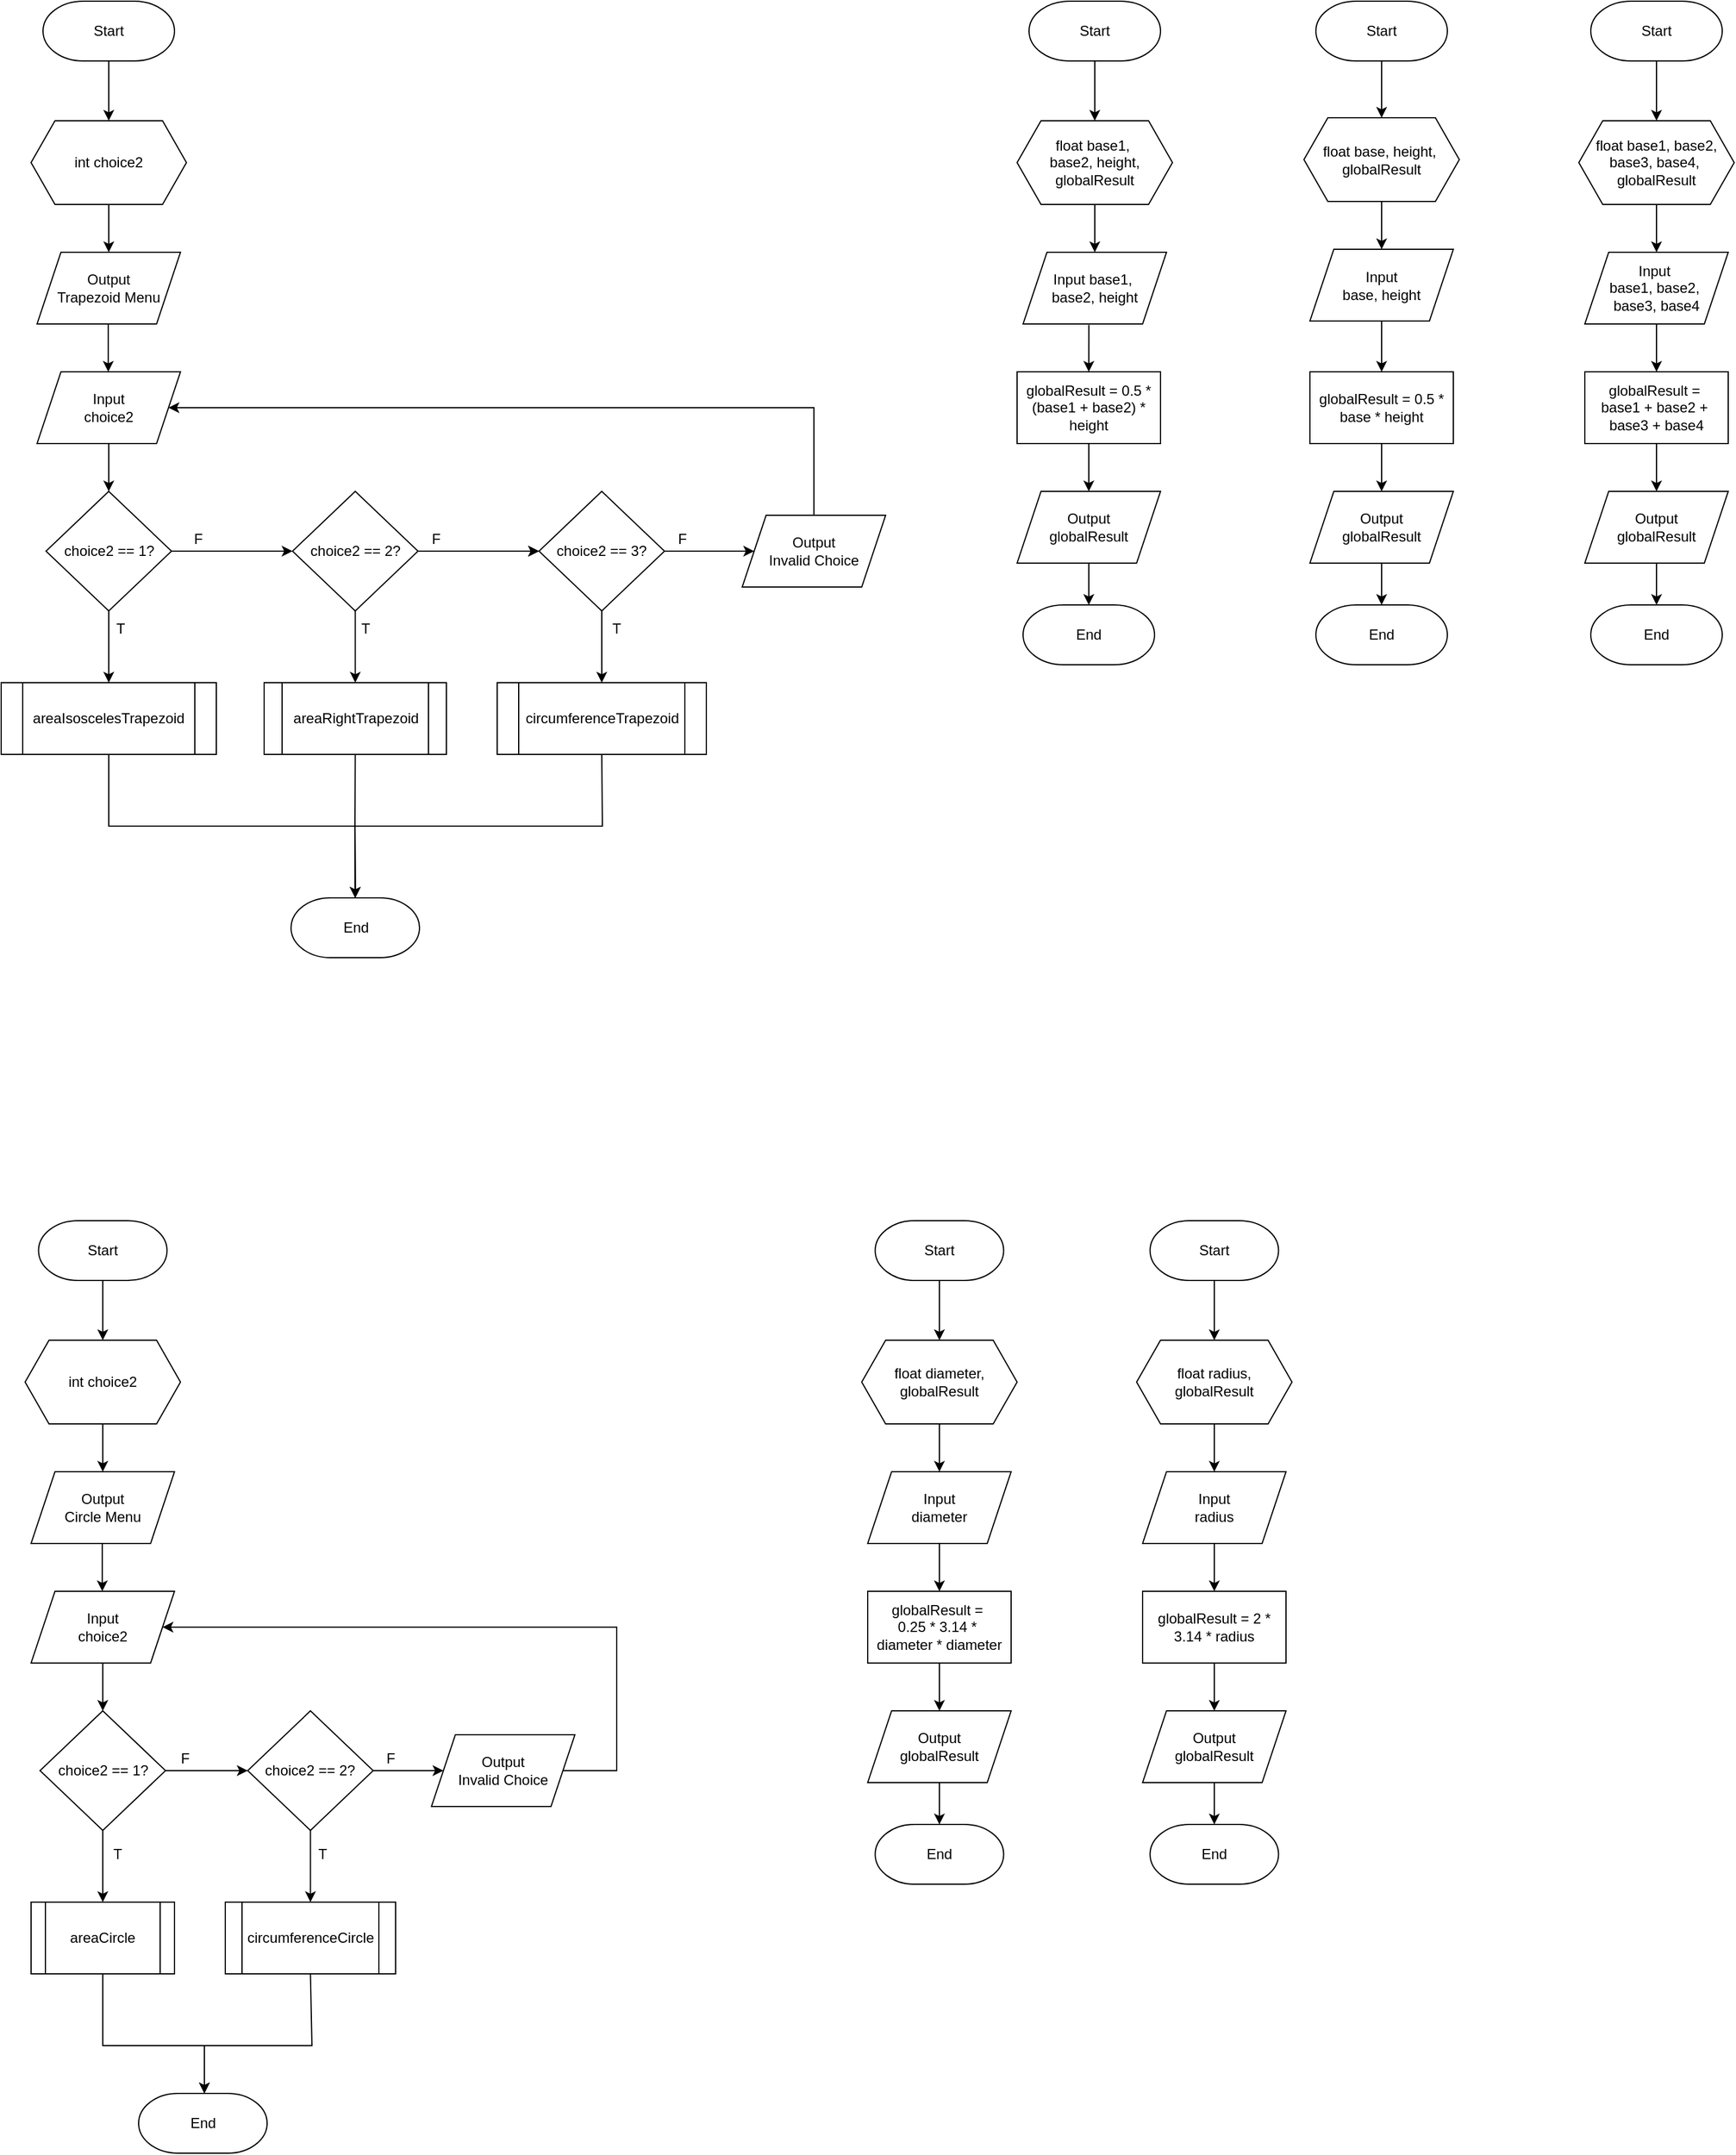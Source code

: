 <mxfile version="24.8.0">
  <diagram id="C5RBs43oDa-KdzZeNtuy" name="Page-1">
    <mxGraphModel dx="1552" dy="842" grid="1" gridSize="10" guides="1" tooltips="1" connect="1" arrows="1" fold="1" page="1" pageScale="1" pageWidth="827" pageHeight="1169" math="0" shadow="0">
      <root>
        <mxCell id="WIyWlLk6GJQsqaUBKTNV-0" />
        <mxCell id="WIyWlLk6GJQsqaUBKTNV-1" parent="WIyWlLk6GJQsqaUBKTNV-0" />
        <mxCell id="R9I_XVuAjR1Jl8FLP7-6-1" value="int choice2" style="shape=hexagon;perimeter=hexagonPerimeter2;whiteSpace=wrap;html=1;fixedSize=1;" parent="WIyWlLk6GJQsqaUBKTNV-1" vertex="1">
          <mxGeometry x="155" y="170" width="130" height="70" as="geometry" />
        </mxCell>
        <mxCell id="R9I_XVuAjR1Jl8FLP7-6-6" value="" style="endArrow=classic;html=1;rounded=0;exitX=0.5;exitY=1;exitDx=0;exitDy=0;entryX=0.5;entryY=0;entryDx=0;entryDy=0;" parent="WIyWlLk6GJQsqaUBKTNV-1" source="R9I_XVuAjR1Jl8FLP7-6-1" edge="1">
          <mxGeometry width="50" height="50" relative="1" as="geometry">
            <mxPoint x="40" y="320" as="sourcePoint" />
            <mxPoint x="220" y="280" as="targetPoint" />
          </mxGeometry>
        </mxCell>
        <mxCell id="R9I_XVuAjR1Jl8FLP7-6-7" value="" style="endArrow=classic;html=1;rounded=0;exitX=0.5;exitY=1;exitDx=0;exitDy=0;entryX=0.5;entryY=0;entryDx=0;entryDy=0;" parent="WIyWlLk6GJQsqaUBKTNV-1" target="R9I_XVuAjR1Jl8FLP7-6-1" edge="1">
          <mxGeometry width="50" height="50" relative="1" as="geometry">
            <mxPoint x="220" y="120" as="sourcePoint" />
            <mxPoint x="210" y="140" as="targetPoint" />
          </mxGeometry>
        </mxCell>
        <mxCell id="R9I_XVuAjR1Jl8FLP7-6-9" value="Output&lt;div&gt;Trapezoid Menu&lt;/div&gt;" style="shape=parallelogram;perimeter=parallelogramPerimeter;whiteSpace=wrap;html=1;fixedSize=1;" parent="WIyWlLk6GJQsqaUBKTNV-1" vertex="1">
          <mxGeometry x="160" y="280" width="120" height="60" as="geometry" />
        </mxCell>
        <mxCell id="R9I_XVuAjR1Jl8FLP7-6-10" value="Input&lt;div&gt;choice2&lt;/div&gt;" style="shape=parallelogram;perimeter=parallelogramPerimeter;whiteSpace=wrap;html=1;fixedSize=1;" parent="WIyWlLk6GJQsqaUBKTNV-1" vertex="1">
          <mxGeometry x="160" y="380" width="120" height="60" as="geometry" />
        </mxCell>
        <mxCell id="R9I_XVuAjR1Jl8FLP7-6-11" value="" style="endArrow=classic;html=1;rounded=0;exitX=0.5;exitY=1;exitDx=0;exitDy=0;entryX=0.5;entryY=0;entryDx=0;entryDy=0;" parent="WIyWlLk6GJQsqaUBKTNV-1" edge="1">
          <mxGeometry width="50" height="50" relative="1" as="geometry">
            <mxPoint x="219.58" y="340" as="sourcePoint" />
            <mxPoint x="219.58" y="380" as="targetPoint" />
          </mxGeometry>
        </mxCell>
        <mxCell id="R9I_XVuAjR1Jl8FLP7-6-12" value="choice2 == 1?" style="rhombus;whiteSpace=wrap;html=1;" parent="WIyWlLk6GJQsqaUBKTNV-1" vertex="1">
          <mxGeometry x="167.5" y="480" width="105" height="100" as="geometry" />
        </mxCell>
        <mxCell id="R9I_XVuAjR1Jl8FLP7-6-13" value="" style="endArrow=classic;html=1;rounded=0;exitX=0.5;exitY=1;exitDx=0;exitDy=0;entryX=0.5;entryY=0;entryDx=0;entryDy=0;" parent="WIyWlLk6GJQsqaUBKTNV-1" source="R9I_XVuAjR1Jl8FLP7-6-10" target="R9I_XVuAjR1Jl8FLP7-6-12" edge="1">
          <mxGeometry width="50" height="50" relative="1" as="geometry">
            <mxPoint x="120" y="540" as="sourcePoint" />
            <mxPoint x="170" y="490" as="targetPoint" />
          </mxGeometry>
        </mxCell>
        <mxCell id="R9I_XVuAjR1Jl8FLP7-6-98" value="" style="edgeStyle=orthogonalEdgeStyle;rounded=0;orthogonalLoop=1;jettySize=auto;html=1;" parent="WIyWlLk6GJQsqaUBKTNV-1" source="R9I_XVuAjR1Jl8FLP7-6-15" target="R9I_XVuAjR1Jl8FLP7-6-96" edge="1">
          <mxGeometry relative="1" as="geometry" />
        </mxCell>
        <mxCell id="R9I_XVuAjR1Jl8FLP7-6-15" value="choice2 == 2?" style="rhombus;whiteSpace=wrap;html=1;" parent="WIyWlLk6GJQsqaUBKTNV-1" vertex="1">
          <mxGeometry x="373.75" y="480" width="105" height="100" as="geometry" />
        </mxCell>
        <mxCell id="R9I_XVuAjR1Jl8FLP7-6-16" value="" style="endArrow=classic;html=1;rounded=0;exitX=0.5;exitY=1;exitDx=0;exitDy=0;" parent="WIyWlLk6GJQsqaUBKTNV-1" source="R9I_XVuAjR1Jl8FLP7-6-12" edge="1">
          <mxGeometry width="50" height="50" relative="1" as="geometry">
            <mxPoint x="150" y="700" as="sourcePoint" />
            <mxPoint x="220" y="640" as="targetPoint" />
          </mxGeometry>
        </mxCell>
        <mxCell id="R9I_XVuAjR1Jl8FLP7-6-17" value="" style="endArrow=classic;html=1;rounded=0;exitX=1;exitY=0.5;exitDx=0;exitDy=0;entryX=0;entryY=0.5;entryDx=0;entryDy=0;" parent="WIyWlLk6GJQsqaUBKTNV-1" source="R9I_XVuAjR1Jl8FLP7-6-12" target="R9I_XVuAjR1Jl8FLP7-6-15" edge="1">
          <mxGeometry width="50" height="50" relative="1" as="geometry">
            <mxPoint x="260" y="650" as="sourcePoint" />
            <mxPoint x="310" y="600" as="targetPoint" />
          </mxGeometry>
        </mxCell>
        <mxCell id="R9I_XVuAjR1Jl8FLP7-6-18" value="F" style="text;html=1;align=center;verticalAlign=middle;whiteSpace=wrap;rounded=0;" parent="WIyWlLk6GJQsqaUBKTNV-1" vertex="1">
          <mxGeometry x="280" y="510" width="30" height="20" as="geometry" />
        </mxCell>
        <mxCell id="R9I_XVuAjR1Jl8FLP7-6-19" value="T" style="text;html=1;align=center;verticalAlign=middle;whiteSpace=wrap;rounded=0;" parent="WIyWlLk6GJQsqaUBKTNV-1" vertex="1">
          <mxGeometry x="215" y="585" width="30" height="20" as="geometry" />
        </mxCell>
        <mxCell id="R9I_XVuAjR1Jl8FLP7-6-24" value="" style="endArrow=classic;html=1;rounded=0;entryX=1;entryY=0.5;entryDx=0;entryDy=0;exitX=0.5;exitY=0;exitDx=0;exitDy=0;" parent="WIyWlLk6GJQsqaUBKTNV-1" source="R9I_XVuAjR1Jl8FLP7-6-31" target="R9I_XVuAjR1Jl8FLP7-6-10" edge="1">
          <mxGeometry width="50" height="50" relative="1" as="geometry">
            <mxPoint x="880" y="490" as="sourcePoint" />
            <mxPoint x="290" y="370" as="targetPoint" />
            <Array as="points">
              <mxPoint x="810" y="410" />
            </Array>
          </mxGeometry>
        </mxCell>
        <mxCell id="R9I_XVuAjR1Jl8FLP7-6-28" value="" style="endArrow=classic;html=1;rounded=0;exitX=0.5;exitY=1;exitDx=0;exitDy=0;entryX=0.5;entryY=0;entryDx=0;entryDy=0;" parent="WIyWlLk6GJQsqaUBKTNV-1" edge="1" target="R9I_XVuAjR1Jl8FLP7-6-35" source="R9I_XVuAjR1Jl8FLP7-6-15">
          <mxGeometry width="50" height="50" relative="1" as="geometry">
            <mxPoint x="382.42" y="580" as="sourcePoint" />
            <mxPoint x="382.42" y="640" as="targetPoint" />
          </mxGeometry>
        </mxCell>
        <mxCell id="R9I_XVuAjR1Jl8FLP7-6-29" value="T" style="text;html=1;align=center;verticalAlign=middle;whiteSpace=wrap;rounded=0;" parent="WIyWlLk6GJQsqaUBKTNV-1" vertex="1">
          <mxGeometry x="420" y="585" width="30" height="20" as="geometry" />
        </mxCell>
        <mxCell id="R9I_XVuAjR1Jl8FLP7-6-30" value="F" style="text;html=1;align=center;verticalAlign=middle;whiteSpace=wrap;rounded=0;" parent="WIyWlLk6GJQsqaUBKTNV-1" vertex="1">
          <mxGeometry x="478.75" y="510" width="30" height="20" as="geometry" />
        </mxCell>
        <mxCell id="R9I_XVuAjR1Jl8FLP7-6-31" value="Output&lt;div&gt;Invalid Choice&lt;/div&gt;" style="shape=parallelogram;perimeter=parallelogramPerimeter;whiteSpace=wrap;html=1;fixedSize=1;" parent="WIyWlLk6GJQsqaUBKTNV-1" vertex="1">
          <mxGeometry x="750" y="500" width="120" height="60" as="geometry" />
        </mxCell>
        <mxCell id="R9I_XVuAjR1Jl8FLP7-6-33" value="" style="endArrow=classic;html=1;rounded=0;exitX=1;exitY=0.5;exitDx=0;exitDy=0;entryX=0;entryY=0.5;entryDx=0;entryDy=0;" parent="WIyWlLk6GJQsqaUBKTNV-1" source="R9I_XVuAjR1Jl8FLP7-6-96" target="R9I_XVuAjR1Jl8FLP7-6-31" edge="1">
          <mxGeometry width="50" height="50" relative="1" as="geometry">
            <mxPoint x="440" y="600" as="sourcePoint" />
            <mxPoint x="490" y="550" as="targetPoint" />
          </mxGeometry>
        </mxCell>
        <mxCell id="R9I_XVuAjR1Jl8FLP7-6-34" value="areaIsoscelesTrapezoid" style="shape=process;whiteSpace=wrap;html=1;backgroundOutline=1;" parent="WIyWlLk6GJQsqaUBKTNV-1" vertex="1">
          <mxGeometry x="130" y="640" width="180" height="60" as="geometry" />
        </mxCell>
        <mxCell id="R9I_XVuAjR1Jl8FLP7-6-35" value="areaRightTrapezoid" style="shape=process;whiteSpace=wrap;html=1;backgroundOutline=1;" parent="WIyWlLk6GJQsqaUBKTNV-1" vertex="1">
          <mxGeometry x="350" y="640" width="152.5" height="60" as="geometry" />
        </mxCell>
        <mxCell id="R9I_XVuAjR1Jl8FLP7-6-38" value="" style="endArrow=classic;html=1;rounded=0;entryX=0.5;entryY=0;entryDx=0;entryDy=0;exitX=0.5;exitY=1;exitDx=0;exitDy=0;entryPerimeter=0;" parent="WIyWlLk6GJQsqaUBKTNV-1" source="R9I_XVuAjR1Jl8FLP7-6-34" target="q10S6m3corIPeP6oUfnh-2" edge="1">
          <mxGeometry width="50" height="50" relative="1" as="geometry">
            <mxPoint x="270" y="800" as="sourcePoint" />
            <mxPoint x="382.505" y="820" as="targetPoint" />
            <Array as="points">
              <mxPoint x="220" y="760" />
              <mxPoint x="426" y="760" />
            </Array>
          </mxGeometry>
        </mxCell>
        <mxCell id="R9I_XVuAjR1Jl8FLP7-6-40" value="" style="endArrow=classic;html=1;rounded=0;exitX=0.5;exitY=1;exitDx=0;exitDy=0;entryX=0.5;entryY=0;entryDx=0;entryDy=0;entryPerimeter=0;" parent="WIyWlLk6GJQsqaUBKTNV-1" source="R9I_XVuAjR1Jl8FLP7-6-35" target="q10S6m3corIPeP6oUfnh-2" edge="1">
          <mxGeometry width="50" height="50" relative="1" as="geometry">
            <mxPoint x="320" y="770" as="sourcePoint" />
            <mxPoint x="382.505" y="820" as="targetPoint" />
            <Array as="points">
              <mxPoint x="426" y="760" />
            </Array>
          </mxGeometry>
        </mxCell>
        <mxCell id="R9I_XVuAjR1Jl8FLP7-6-67" value="int choice2" style="shape=hexagon;perimeter=hexagonPerimeter2;whiteSpace=wrap;html=1;fixedSize=1;" parent="WIyWlLk6GJQsqaUBKTNV-1" vertex="1">
          <mxGeometry x="150" y="1190" width="130" height="70" as="geometry" />
        </mxCell>
        <mxCell id="R9I_XVuAjR1Jl8FLP7-6-68" value="" style="endArrow=classic;html=1;rounded=0;exitX=0.5;exitY=1;exitDx=0;exitDy=0;entryX=0.5;entryY=0;entryDx=0;entryDy=0;" parent="WIyWlLk6GJQsqaUBKTNV-1" source="R9I_XVuAjR1Jl8FLP7-6-67" edge="1">
          <mxGeometry width="50" height="50" relative="1" as="geometry">
            <mxPoint x="35" y="1340" as="sourcePoint" />
            <mxPoint x="215" y="1300" as="targetPoint" />
          </mxGeometry>
        </mxCell>
        <mxCell id="R9I_XVuAjR1Jl8FLP7-6-69" value="" style="endArrow=classic;html=1;rounded=0;exitX=0.5;exitY=1;exitDx=0;exitDy=0;entryX=0.5;entryY=0;entryDx=0;entryDy=0;" parent="WIyWlLk6GJQsqaUBKTNV-1" target="R9I_XVuAjR1Jl8FLP7-6-67" edge="1">
          <mxGeometry width="50" height="50" relative="1" as="geometry">
            <mxPoint x="215" y="1140" as="sourcePoint" />
            <mxPoint x="205" y="1160" as="targetPoint" />
          </mxGeometry>
        </mxCell>
        <mxCell id="R9I_XVuAjR1Jl8FLP7-6-70" value="Output&lt;div&gt;Circle Menu&lt;/div&gt;" style="shape=parallelogram;perimeter=parallelogramPerimeter;whiteSpace=wrap;html=1;fixedSize=1;" parent="WIyWlLk6GJQsqaUBKTNV-1" vertex="1">
          <mxGeometry x="155" y="1300" width="120" height="60" as="geometry" />
        </mxCell>
        <mxCell id="R9I_XVuAjR1Jl8FLP7-6-71" value="Input&lt;div&gt;choice2&lt;br&gt;&lt;/div&gt;" style="shape=parallelogram;perimeter=parallelogramPerimeter;whiteSpace=wrap;html=1;fixedSize=1;" parent="WIyWlLk6GJQsqaUBKTNV-1" vertex="1">
          <mxGeometry x="155" y="1400" width="120" height="60" as="geometry" />
        </mxCell>
        <mxCell id="R9I_XVuAjR1Jl8FLP7-6-72" value="" style="endArrow=classic;html=1;rounded=0;exitX=0.5;exitY=1;exitDx=0;exitDy=0;entryX=0.5;entryY=0;entryDx=0;entryDy=0;" parent="WIyWlLk6GJQsqaUBKTNV-1" edge="1">
          <mxGeometry width="50" height="50" relative="1" as="geometry">
            <mxPoint x="214.58" y="1360" as="sourcePoint" />
            <mxPoint x="214.58" y="1400" as="targetPoint" />
          </mxGeometry>
        </mxCell>
        <mxCell id="R9I_XVuAjR1Jl8FLP7-6-73" value="choice2 == 1?" style="rhombus;whiteSpace=wrap;html=1;" parent="WIyWlLk6GJQsqaUBKTNV-1" vertex="1">
          <mxGeometry x="162.5" y="1500" width="105" height="100" as="geometry" />
        </mxCell>
        <mxCell id="R9I_XVuAjR1Jl8FLP7-6-74" value="" style="endArrow=classic;html=1;rounded=0;exitX=0.5;exitY=1;exitDx=0;exitDy=0;entryX=0.5;entryY=0;entryDx=0;entryDy=0;" parent="WIyWlLk6GJQsqaUBKTNV-1" source="R9I_XVuAjR1Jl8FLP7-6-71" target="R9I_XVuAjR1Jl8FLP7-6-73" edge="1">
          <mxGeometry width="50" height="50" relative="1" as="geometry">
            <mxPoint x="115" y="1560" as="sourcePoint" />
            <mxPoint x="165" y="1510" as="targetPoint" />
          </mxGeometry>
        </mxCell>
        <mxCell id="R9I_XVuAjR1Jl8FLP7-6-75" value="choice2 == 2?" style="rhombus;whiteSpace=wrap;html=1;" parent="WIyWlLk6GJQsqaUBKTNV-1" vertex="1">
          <mxGeometry x="336.25" y="1500" width="105" height="100" as="geometry" />
        </mxCell>
        <mxCell id="R9I_XVuAjR1Jl8FLP7-6-76" value="" style="endArrow=classic;html=1;rounded=0;exitX=0.5;exitY=1;exitDx=0;exitDy=0;" parent="WIyWlLk6GJQsqaUBKTNV-1" source="R9I_XVuAjR1Jl8FLP7-6-73" edge="1">
          <mxGeometry width="50" height="50" relative="1" as="geometry">
            <mxPoint x="145" y="1720" as="sourcePoint" />
            <mxPoint x="215" y="1660" as="targetPoint" />
          </mxGeometry>
        </mxCell>
        <mxCell id="R9I_XVuAjR1Jl8FLP7-6-77" value="" style="endArrow=classic;html=1;rounded=0;exitX=1;exitY=0.5;exitDx=0;exitDy=0;entryX=0;entryY=0.5;entryDx=0;entryDy=0;" parent="WIyWlLk6GJQsqaUBKTNV-1" source="R9I_XVuAjR1Jl8FLP7-6-73" target="R9I_XVuAjR1Jl8FLP7-6-75" edge="1">
          <mxGeometry width="50" height="50" relative="1" as="geometry">
            <mxPoint x="255" y="1670" as="sourcePoint" />
            <mxPoint x="305" y="1620" as="targetPoint" />
          </mxGeometry>
        </mxCell>
        <mxCell id="R9I_XVuAjR1Jl8FLP7-6-78" value="F" style="text;html=1;align=center;verticalAlign=middle;whiteSpace=wrap;rounded=0;" parent="WIyWlLk6GJQsqaUBKTNV-1" vertex="1">
          <mxGeometry x="268.75" y="1530" width="30" height="20" as="geometry" />
        </mxCell>
        <mxCell id="R9I_XVuAjR1Jl8FLP7-6-79" value="T" style="text;html=1;align=center;verticalAlign=middle;whiteSpace=wrap;rounded=0;" parent="WIyWlLk6GJQsqaUBKTNV-1" vertex="1">
          <mxGeometry x="215" y="1610" width="25" height="20" as="geometry" />
        </mxCell>
        <mxCell id="R9I_XVuAjR1Jl8FLP7-6-80" value="" style="endArrow=classic;html=1;rounded=0;entryX=1;entryY=0.5;entryDx=0;entryDy=0;exitX=1;exitY=0.5;exitDx=0;exitDy=0;" parent="WIyWlLk6GJQsqaUBKTNV-1" source="R9I_XVuAjR1Jl8FLP7-6-84" target="R9I_XVuAjR1Jl8FLP7-6-71" edge="1">
          <mxGeometry width="50" height="50" relative="1" as="geometry">
            <mxPoint x="565" y="1550" as="sourcePoint" />
            <mxPoint x="455" y="1430" as="targetPoint" />
            <Array as="points">
              <mxPoint x="645" y="1550" />
              <mxPoint x="645" y="1430" />
            </Array>
          </mxGeometry>
        </mxCell>
        <mxCell id="R9I_XVuAjR1Jl8FLP7-6-81" value="" style="endArrow=classic;html=1;rounded=0;exitX=0.5;exitY=1;exitDx=0;exitDy=0;entryX=0.5;entryY=0;entryDx=0;entryDy=0;" parent="WIyWlLk6GJQsqaUBKTNV-1" edge="1" target="R9I_XVuAjR1Jl8FLP7-6-87" source="R9I_XVuAjR1Jl8FLP7-6-75">
          <mxGeometry width="50" height="50" relative="1" as="geometry">
            <mxPoint x="377.42" y="1600" as="sourcePoint" />
            <mxPoint x="377.42" y="1660" as="targetPoint" />
          </mxGeometry>
        </mxCell>
        <mxCell id="R9I_XVuAjR1Jl8FLP7-6-82" value="T" style="text;html=1;align=center;verticalAlign=middle;whiteSpace=wrap;rounded=0;" parent="WIyWlLk6GJQsqaUBKTNV-1" vertex="1">
          <mxGeometry x="384" y="1610" width="30" height="20" as="geometry" />
        </mxCell>
        <mxCell id="R9I_XVuAjR1Jl8FLP7-6-83" value="F" style="text;html=1;align=center;verticalAlign=middle;whiteSpace=wrap;rounded=0;" parent="WIyWlLk6GJQsqaUBKTNV-1" vertex="1">
          <mxGeometry x="441.25" y="1530" width="30" height="20" as="geometry" />
        </mxCell>
        <mxCell id="R9I_XVuAjR1Jl8FLP7-6-84" value="Output&lt;div&gt;Invalid Choice&lt;/div&gt;" style="shape=parallelogram;perimeter=parallelogramPerimeter;whiteSpace=wrap;html=1;fixedSize=1;" parent="WIyWlLk6GJQsqaUBKTNV-1" vertex="1">
          <mxGeometry x="490" y="1520" width="120" height="60" as="geometry" />
        </mxCell>
        <mxCell id="R9I_XVuAjR1Jl8FLP7-6-85" value="" style="endArrow=classic;html=1;rounded=0;exitX=1;exitY=0.5;exitDx=0;exitDy=0;entryX=0;entryY=0.5;entryDx=0;entryDy=0;" parent="WIyWlLk6GJQsqaUBKTNV-1" source="R9I_XVuAjR1Jl8FLP7-6-75" target="R9I_XVuAjR1Jl8FLP7-6-84" edge="1">
          <mxGeometry width="50" height="50" relative="1" as="geometry">
            <mxPoint x="435" y="1620" as="sourcePoint" />
            <mxPoint x="485" y="1570" as="targetPoint" />
          </mxGeometry>
        </mxCell>
        <mxCell id="R9I_XVuAjR1Jl8FLP7-6-86" value="areaCircle" style="shape=process;whiteSpace=wrap;html=1;backgroundOutline=1;" parent="WIyWlLk6GJQsqaUBKTNV-1" vertex="1">
          <mxGeometry x="155" y="1660" width="120" height="60" as="geometry" />
        </mxCell>
        <mxCell id="R9I_XVuAjR1Jl8FLP7-6-87" value="circumferenceCircle" style="shape=process;whiteSpace=wrap;html=1;backgroundOutline=1;" parent="WIyWlLk6GJQsqaUBKTNV-1" vertex="1">
          <mxGeometry x="317.5" y="1660" width="142.5" height="60" as="geometry" />
        </mxCell>
        <mxCell id="R9I_XVuAjR1Jl8FLP7-6-89" value="" style="endArrow=classic;html=1;rounded=0;entryX=0.5;entryY=0;entryDx=0;entryDy=0;exitX=0.5;exitY=1;exitDx=0;exitDy=0;" parent="WIyWlLk6GJQsqaUBKTNV-1" source="R9I_XVuAjR1Jl8FLP7-6-86" edge="1">
          <mxGeometry width="50" height="50" relative="1" as="geometry">
            <mxPoint x="265" y="1820" as="sourcePoint" />
            <mxPoint x="300" y="1820" as="targetPoint" />
            <Array as="points">
              <mxPoint x="215" y="1780" />
              <mxPoint x="300" y="1780" />
            </Array>
          </mxGeometry>
        </mxCell>
        <mxCell id="R9I_XVuAjR1Jl8FLP7-6-90" value="" style="endArrow=classic;html=1;rounded=0;exitX=0.5;exitY=1;exitDx=0;exitDy=0;entryX=0.5;entryY=0;entryDx=0;entryDy=0;" parent="WIyWlLk6GJQsqaUBKTNV-1" source="R9I_XVuAjR1Jl8FLP7-6-87" edge="1">
          <mxGeometry width="50" height="50" relative="1" as="geometry">
            <mxPoint x="315" y="1790" as="sourcePoint" />
            <mxPoint x="300" y="1820" as="targetPoint" />
            <Array as="points">
              <mxPoint x="390" y="1780" />
              <mxPoint x="300" y="1780" />
            </Array>
          </mxGeometry>
        </mxCell>
        <mxCell id="R9I_XVuAjR1Jl8FLP7-6-92" value="float base1,&amp;nbsp;&lt;div&gt;base2, height, globalResult&lt;/div&gt;" style="shape=hexagon;perimeter=hexagonPerimeter2;whiteSpace=wrap;html=1;fixedSize=1;" parent="WIyWlLk6GJQsqaUBKTNV-1" vertex="1">
          <mxGeometry x="980" y="170" width="130" height="70" as="geometry" />
        </mxCell>
        <mxCell id="R9I_XVuAjR1Jl8FLP7-6-93" value="" style="endArrow=classic;html=1;rounded=0;exitX=0.5;exitY=1;exitDx=0;exitDy=0;entryX=0.5;entryY=0;entryDx=0;entryDy=0;" parent="WIyWlLk6GJQsqaUBKTNV-1" source="R9I_XVuAjR1Jl8FLP7-6-92" edge="1">
          <mxGeometry width="50" height="50" relative="1" as="geometry">
            <mxPoint x="865" y="320" as="sourcePoint" />
            <mxPoint x="1045" y="280" as="targetPoint" />
          </mxGeometry>
        </mxCell>
        <mxCell id="R9I_XVuAjR1Jl8FLP7-6-94" value="" style="endArrow=classic;html=1;rounded=0;exitX=0.5;exitY=1;exitDx=0;exitDy=0;entryX=0.5;entryY=0;entryDx=0;entryDy=0;" parent="WIyWlLk6GJQsqaUBKTNV-1" target="R9I_XVuAjR1Jl8FLP7-6-92" edge="1">
          <mxGeometry width="50" height="50" relative="1" as="geometry">
            <mxPoint x="1045.0" y="120" as="sourcePoint" />
            <mxPoint x="1035" y="140" as="targetPoint" />
          </mxGeometry>
        </mxCell>
        <mxCell id="R9I_XVuAjR1Jl8FLP7-6-96" value="choice2 == 3?" style="rhombus;whiteSpace=wrap;html=1;" parent="WIyWlLk6GJQsqaUBKTNV-1" vertex="1">
          <mxGeometry x="580" y="480" width="105" height="100" as="geometry" />
        </mxCell>
        <mxCell id="R9I_XVuAjR1Jl8FLP7-6-97" value="" style="endArrow=classic;html=1;rounded=0;entryX=0;entryY=0.5;entryDx=0;entryDy=0;" parent="WIyWlLk6GJQsqaUBKTNV-1" target="R9I_XVuAjR1Jl8FLP7-6-96" edge="1">
          <mxGeometry width="50" height="50" relative="1" as="geometry">
            <mxPoint x="480" y="530" as="sourcePoint" />
            <mxPoint x="500" y="590" as="targetPoint" />
          </mxGeometry>
        </mxCell>
        <mxCell id="R9I_XVuAjR1Jl8FLP7-6-99" value="F" style="text;html=1;align=center;verticalAlign=middle;whiteSpace=wrap;rounded=0;" parent="WIyWlLk6GJQsqaUBKTNV-1" vertex="1">
          <mxGeometry x="685" y="510" width="30" height="20" as="geometry" />
        </mxCell>
        <mxCell id="R9I_XVuAjR1Jl8FLP7-6-100" value="" style="endArrow=classic;html=1;rounded=0;exitX=0.5;exitY=1;exitDx=0;exitDy=0;entryX=0.5;entryY=0;entryDx=0;entryDy=0;" parent="WIyWlLk6GJQsqaUBKTNV-1" edge="1" target="R9I_XVuAjR1Jl8FLP7-6-102" source="R9I_XVuAjR1Jl8FLP7-6-96">
          <mxGeometry width="50" height="50" relative="1" as="geometry">
            <mxPoint x="544.92" y="580" as="sourcePoint" />
            <mxPoint x="544.92" y="640" as="targetPoint" />
          </mxGeometry>
        </mxCell>
        <mxCell id="R9I_XVuAjR1Jl8FLP7-6-101" value="T" style="text;html=1;align=center;verticalAlign=middle;whiteSpace=wrap;rounded=0;" parent="WIyWlLk6GJQsqaUBKTNV-1" vertex="1">
          <mxGeometry x="630" y="585" width="30" height="20" as="geometry" />
        </mxCell>
        <mxCell id="R9I_XVuAjR1Jl8FLP7-6-102" value="circumferenceTrapezoid" style="shape=process;whiteSpace=wrap;html=1;backgroundOutline=1;" parent="WIyWlLk6GJQsqaUBKTNV-1" vertex="1">
          <mxGeometry x="545" y="640" width="175" height="60" as="geometry" />
        </mxCell>
        <mxCell id="R9I_XVuAjR1Jl8FLP7-6-103" value="" style="endArrow=classic;html=1;rounded=0;exitX=0.5;exitY=1;exitDx=0;exitDy=0;entryX=0.5;entryY=0;entryDx=0;entryDy=0;entryPerimeter=0;" parent="WIyWlLk6GJQsqaUBKTNV-1" source="R9I_XVuAjR1Jl8FLP7-6-102" target="q10S6m3corIPeP6oUfnh-2" edge="1">
          <mxGeometry width="50" height="50" relative="1" as="geometry">
            <mxPoint x="482.5" y="770" as="sourcePoint" />
            <mxPoint x="382.505" y="820" as="targetPoint" />
            <Array as="points">
              <mxPoint x="633" y="760" />
              <mxPoint x="426" y="760" />
            </Array>
          </mxGeometry>
        </mxCell>
        <mxCell id="R9I_XVuAjR1Jl8FLP7-6-105" value="Input&amp;nbsp;&lt;span data-darkreader-inline-color=&quot;&quot; data-darkreader-inline-bgcolor=&quot;&quot; style=&quot;background-color: initial; color: rgb(0, 0, 0); --darkreader-inline-bgcolor: initial; --darkreader-inline-color: #e8e6e3;&quot;&gt;base1,&amp;nbsp;&lt;/span&gt;&lt;div&gt;&lt;span data-darkreader-inline-color=&quot;&quot; data-darkreader-inline-bgcolor=&quot;&quot; style=&quot;background-color: initial; color: rgb(0, 0, 0); --darkreader-inline-bgcolor: initial; --darkreader-inline-color: #e8e6e3;&quot;&gt;base2, height&lt;/span&gt;&lt;/div&gt;" style="shape=parallelogram;perimeter=parallelogramPerimeter;whiteSpace=wrap;html=1;fixedSize=1;" parent="WIyWlLk6GJQsqaUBKTNV-1" vertex="1">
          <mxGeometry x="985" y="280" width="120" height="60" as="geometry" />
        </mxCell>
        <mxCell id="R9I_XVuAjR1Jl8FLP7-6-108" value="" style="endArrow=classic;html=1;rounded=0;exitX=0.459;exitY=1.013;exitDx=0;exitDy=0;entryX=0.5;entryY=0;entryDx=0;entryDy=0;exitPerimeter=0;" parent="WIyWlLk6GJQsqaUBKTNV-1" source="R9I_XVuAjR1Jl8FLP7-6-105" target="R9I_XVuAjR1Jl8FLP7-6-110" edge="1">
          <mxGeometry width="50" height="50" relative="1" as="geometry">
            <mxPoint x="1010" y="420" as="sourcePoint" />
            <mxPoint x="1150" y="310" as="targetPoint" />
          </mxGeometry>
        </mxCell>
        <mxCell id="R9I_XVuAjR1Jl8FLP7-6-110" value="globalResult =&amp;nbsp;0.5 * (base1 + base2) * height" style="rounded=0;whiteSpace=wrap;html=1;" parent="WIyWlLk6GJQsqaUBKTNV-1" vertex="1">
          <mxGeometry x="980" y="380" width="120" height="60" as="geometry" />
        </mxCell>
        <mxCell id="R9I_XVuAjR1Jl8FLP7-6-113" value="Output&lt;div&gt;globalResult&lt;br&gt;&lt;/div&gt;" style="shape=parallelogram;perimeter=parallelogramPerimeter;whiteSpace=wrap;html=1;fixedSize=1;" parent="WIyWlLk6GJQsqaUBKTNV-1" vertex="1">
          <mxGeometry x="980" y="480" width="120" height="60" as="geometry" />
        </mxCell>
        <mxCell id="R9I_XVuAjR1Jl8FLP7-6-114" value="" style="endArrow=classic;html=1;rounded=0;exitX=0.5;exitY=1;exitDx=0;exitDy=0;entryX=0.5;entryY=0;entryDx=0;entryDy=0;" parent="WIyWlLk6GJQsqaUBKTNV-1" source="R9I_XVuAjR1Jl8FLP7-6-110" target="R9I_XVuAjR1Jl8FLP7-6-113" edge="1">
          <mxGeometry width="50" height="50" relative="1" as="geometry">
            <mxPoint x="990" y="470" as="sourcePoint" />
            <mxPoint x="990" y="510" as="targetPoint" />
          </mxGeometry>
        </mxCell>
        <mxCell id="R9I_XVuAjR1Jl8FLP7-6-115" value="" style="endArrow=classic;html=1;rounded=0;exitX=0.5;exitY=1;exitDx=0;exitDy=0;entryX=0.5;entryY=0;entryDx=0;entryDy=0;entryPerimeter=0;" parent="WIyWlLk6GJQsqaUBKTNV-1" source="R9I_XVuAjR1Jl8FLP7-6-113" target="q10S6m3corIPeP6oUfnh-5" edge="1">
          <mxGeometry width="50" height="50" relative="1" as="geometry">
            <mxPoint x="980" y="570" as="sourcePoint" />
            <mxPoint x="1040.0" y="545" as="targetPoint" />
          </mxGeometry>
        </mxCell>
        <mxCell id="R9I_XVuAjR1Jl8FLP7-6-117" value="float base,&lt;span data-darkreader-inline-color=&quot;&quot; data-darkreader-inline-bgcolor=&quot;&quot; style=&quot;background-color: initial; color: rgb(0, 0, 0); --darkreader-inline-bgcolor: initial; --darkreader-inline-color: #e8e6e3;&quot;&gt;&amp;nbsp;&lt;/span&gt;&lt;span style=&quot;color: rgb(0, 0, 0); --darkreader-inline-color: #e8e6e3;&quot; data-darkreader-inline-color=&quot;&quot;&gt;height,&amp;nbsp;&lt;/span&gt;&lt;div&gt;&lt;span style=&quot;color: rgb(0, 0, 0); --darkreader-inline-color: #e8e6e3;&quot; data-darkreader-inline-color=&quot;&quot;&gt;globalResult&lt;/span&gt;&lt;/div&gt;" style="shape=hexagon;perimeter=hexagonPerimeter2;whiteSpace=wrap;html=1;fixedSize=1;" parent="WIyWlLk6GJQsqaUBKTNV-1" vertex="1">
          <mxGeometry x="1220" y="167.5" width="130" height="70" as="geometry" />
        </mxCell>
        <mxCell id="R9I_XVuAjR1Jl8FLP7-6-118" value="" style="endArrow=classic;html=1;rounded=0;exitX=0.5;exitY=1;exitDx=0;exitDy=0;entryX=0.5;entryY=0;entryDx=0;entryDy=0;" parent="WIyWlLk6GJQsqaUBKTNV-1" source="R9I_XVuAjR1Jl8FLP7-6-117" edge="1">
          <mxGeometry width="50" height="50" relative="1" as="geometry">
            <mxPoint x="1105" y="317.5" as="sourcePoint" />
            <mxPoint x="1285" y="277.5" as="targetPoint" />
          </mxGeometry>
        </mxCell>
        <mxCell id="R9I_XVuAjR1Jl8FLP7-6-119" value="" style="endArrow=classic;html=1;rounded=0;exitX=0.5;exitY=1;exitDx=0;exitDy=0;entryX=0.5;entryY=0;entryDx=0;entryDy=0;" parent="WIyWlLk6GJQsqaUBKTNV-1" target="R9I_XVuAjR1Jl8FLP7-6-117" edge="1">
          <mxGeometry width="50" height="50" relative="1" as="geometry">
            <mxPoint x="1285" y="117.5" as="sourcePoint" />
            <mxPoint x="1275" y="137.5" as="targetPoint" />
          </mxGeometry>
        </mxCell>
        <mxCell id="R9I_XVuAjR1Jl8FLP7-6-120" value="Input&lt;div&gt;base, height&lt;/div&gt;" style="shape=parallelogram;perimeter=parallelogramPerimeter;whiteSpace=wrap;html=1;fixedSize=1;" parent="WIyWlLk6GJQsqaUBKTNV-1" vertex="1">
          <mxGeometry x="1225" y="277.5" width="120" height="60" as="geometry" />
        </mxCell>
        <mxCell id="R9I_XVuAjR1Jl8FLP7-6-125" value="globalResult =&amp;nbsp;0.5 * base * height" style="rounded=0;whiteSpace=wrap;html=1;" parent="WIyWlLk6GJQsqaUBKTNV-1" vertex="1">
          <mxGeometry x="1225" y="380" width="120" height="60" as="geometry" />
        </mxCell>
        <mxCell id="R9I_XVuAjR1Jl8FLP7-6-126" value="" style="endArrow=classic;html=1;rounded=0;entryX=0.5;entryY=0;entryDx=0;entryDy=0;exitX=0.5;exitY=1;exitDx=0;exitDy=0;" parent="WIyWlLk6GJQsqaUBKTNV-1" source="R9I_XVuAjR1Jl8FLP7-6-120" target="R9I_XVuAjR1Jl8FLP7-6-125" edge="1">
          <mxGeometry width="50" height="50" relative="1" as="geometry">
            <mxPoint x="1280" y="350" as="sourcePoint" />
            <mxPoint x="1440" y="397.5" as="targetPoint" />
            <Array as="points" />
          </mxGeometry>
        </mxCell>
        <mxCell id="R9I_XVuAjR1Jl8FLP7-6-128" value="Output&lt;div&gt;globalResult&lt;br&gt;&lt;/div&gt;" style="shape=parallelogram;perimeter=parallelogramPerimeter;whiteSpace=wrap;html=1;fixedSize=1;" parent="WIyWlLk6GJQsqaUBKTNV-1" vertex="1">
          <mxGeometry x="1225" y="480" width="120" height="60" as="geometry" />
        </mxCell>
        <mxCell id="R9I_XVuAjR1Jl8FLP7-6-130" value="" style="endArrow=classic;html=1;rounded=0;exitX=0.5;exitY=1;exitDx=0;exitDy=0;entryX=0.5;entryY=0;entryDx=0;entryDy=0;entryPerimeter=0;" parent="WIyWlLk6GJQsqaUBKTNV-1" source="R9I_XVuAjR1Jl8FLP7-6-128" target="q10S6m3corIPeP6oUfnh-8" edge="1">
          <mxGeometry width="50" height="50" relative="1" as="geometry">
            <mxPoint x="1285" y="525" as="sourcePoint" />
            <mxPoint x="1290" y="565" as="targetPoint" />
          </mxGeometry>
        </mxCell>
        <mxCell id="R9I_XVuAjR1Jl8FLP7-6-147" value="float base1,&amp;nbsp;&lt;span data-darkreader-inline-color=&quot;&quot; data-darkreader-inline-bgcolor=&quot;&quot; style=&quot;background-color: initial; color: rgb(0, 0, 0); --darkreader-inline-bgcolor: initial; --darkreader-inline-color: #e8e6e3;&quot;&gt;base2, base3, base4,&amp;nbsp;&lt;/span&gt;&lt;div&gt;&lt;span style=&quot;color: rgb(0, 0, 0); --darkreader-inline-color: #e8e6e3;&quot; data-darkreader-inline-color=&quot;&quot;&gt;globalResult&lt;/span&gt;&lt;/div&gt;" style="shape=hexagon;perimeter=hexagonPerimeter2;whiteSpace=wrap;html=1;fixedSize=1;" parent="WIyWlLk6GJQsqaUBKTNV-1" vertex="1">
          <mxGeometry x="1450" y="170" width="130" height="70" as="geometry" />
        </mxCell>
        <mxCell id="R9I_XVuAjR1Jl8FLP7-6-148" value="" style="endArrow=classic;html=1;rounded=0;exitX=0.5;exitY=1;exitDx=0;exitDy=0;entryX=0.5;entryY=0;entryDx=0;entryDy=0;" parent="WIyWlLk6GJQsqaUBKTNV-1" source="R9I_XVuAjR1Jl8FLP7-6-147" edge="1">
          <mxGeometry width="50" height="50" relative="1" as="geometry">
            <mxPoint x="1335" y="320" as="sourcePoint" />
            <mxPoint x="1515" y="280" as="targetPoint" />
          </mxGeometry>
        </mxCell>
        <mxCell id="R9I_XVuAjR1Jl8FLP7-6-149" value="" style="endArrow=classic;html=1;rounded=0;exitX=0.5;exitY=1;exitDx=0;exitDy=0;entryX=0.5;entryY=0;entryDx=0;entryDy=0;" parent="WIyWlLk6GJQsqaUBKTNV-1" target="R9I_XVuAjR1Jl8FLP7-6-147" edge="1">
          <mxGeometry width="50" height="50" relative="1" as="geometry">
            <mxPoint x="1515" y="120" as="sourcePoint" />
            <mxPoint x="1505" y="140" as="targetPoint" />
          </mxGeometry>
        </mxCell>
        <mxCell id="R9I_XVuAjR1Jl8FLP7-6-150" value="Input&amp;nbsp;&lt;div&gt;&lt;span data-darkreader-inline-color=&quot;&quot; data-darkreader-inline-bgcolor=&quot;&quot; style=&quot;background-color: initial; color: rgb(0, 0, 0); --darkreader-inline-bgcolor: initial; --darkreader-inline-color: #e8e6e3;&quot;&gt;base1,&amp;nbsp;&lt;/span&gt;&lt;span data-darkreader-inline-color=&quot;&quot; data-darkreader-inline-bgcolor=&quot;&quot; style=&quot;background-color: initial; color: rgb(0, 0, 0); --darkreader-inline-bgcolor: initial; --darkreader-inline-color: #e8e6e3;&quot;&gt;base2,&amp;nbsp;&lt;/span&gt;&lt;/div&gt;&lt;div&gt;&lt;span data-darkreader-inline-color=&quot;&quot; data-darkreader-inline-bgcolor=&quot;&quot; style=&quot;background-color: initial; color: rgb(0, 0, 0); --darkreader-inline-bgcolor: initial; --darkreader-inline-color: #e8e6e3;&quot;&gt;base3,&amp;nbsp;&lt;/span&gt;&lt;span data-darkreader-inline-color=&quot;&quot; data-darkreader-inline-bgcolor=&quot;&quot; style=&quot;background-color: initial; color: rgb(0, 0, 0); --darkreader-inline-bgcolor: initial; --darkreader-inline-color: #e8e6e3;&quot;&gt;base4&lt;/span&gt;&lt;/div&gt;" style="shape=parallelogram;perimeter=parallelogramPerimeter;whiteSpace=wrap;html=1;fixedSize=1;" parent="WIyWlLk6GJQsqaUBKTNV-1" vertex="1">
          <mxGeometry x="1455" y="280" width="120" height="60" as="geometry" />
        </mxCell>
        <mxCell id="R9I_XVuAjR1Jl8FLP7-6-153" value="" style="endArrow=classic;html=1;rounded=0;exitX=0.5;exitY=1;exitDx=0;exitDy=0;entryX=0.5;entryY=0;entryDx=0;entryDy=0;" parent="WIyWlLk6GJQsqaUBKTNV-1" source="R9I_XVuAjR1Jl8FLP7-6-150" target="R9I_XVuAjR1Jl8FLP7-6-155" edge="1">
          <mxGeometry width="50" height="50" relative="1" as="geometry">
            <mxPoint x="1480" y="420" as="sourcePoint" />
            <mxPoint x="1620" y="310" as="targetPoint" />
          </mxGeometry>
        </mxCell>
        <mxCell id="R9I_XVuAjR1Jl8FLP7-6-155" value="globalResult =&amp;nbsp;&lt;div&gt;base1 + base2 +&amp;nbsp;&lt;div&gt;base3 + base4&lt;/div&gt;&lt;/div&gt;" style="rounded=0;whiteSpace=wrap;html=1;" parent="WIyWlLk6GJQsqaUBKTNV-1" vertex="1">
          <mxGeometry x="1455" y="380" width="120" height="60" as="geometry" />
        </mxCell>
        <mxCell id="R9I_XVuAjR1Jl8FLP7-6-158" value="Output&lt;div&gt;globalResult&lt;br&gt;&lt;/div&gt;" style="shape=parallelogram;perimeter=parallelogramPerimeter;whiteSpace=wrap;html=1;fixedSize=1;" parent="WIyWlLk6GJQsqaUBKTNV-1" vertex="1">
          <mxGeometry x="1455" y="480" width="120" height="60" as="geometry" />
        </mxCell>
        <mxCell id="R9I_XVuAjR1Jl8FLP7-6-159" value="" style="endArrow=classic;html=1;rounded=0;exitX=0.5;exitY=1;exitDx=0;exitDy=0;entryX=0.5;entryY=0;entryDx=0;entryDy=0;" parent="WIyWlLk6GJQsqaUBKTNV-1" source="R9I_XVuAjR1Jl8FLP7-6-155" target="R9I_XVuAjR1Jl8FLP7-6-158" edge="1">
          <mxGeometry width="50" height="50" relative="1" as="geometry">
            <mxPoint x="1465" y="470" as="sourcePoint" />
            <mxPoint x="1465" y="510" as="targetPoint" />
          </mxGeometry>
        </mxCell>
        <mxCell id="R9I_XVuAjR1Jl8FLP7-6-160" value="" style="endArrow=classic;html=1;rounded=0;exitX=0.5;exitY=1;exitDx=0;exitDy=0;entryX=0.5;entryY=0;entryDx=0;entryDy=0;entryPerimeter=0;" parent="WIyWlLk6GJQsqaUBKTNV-1" source="R9I_XVuAjR1Jl8FLP7-6-158" target="q10S6m3corIPeP6oUfnh-11" edge="1">
          <mxGeometry width="50" height="50" relative="1" as="geometry">
            <mxPoint x="1455" y="600" as="sourcePoint" />
            <mxPoint x="1515" y="575.0" as="targetPoint" />
          </mxGeometry>
        </mxCell>
        <mxCell id="R9I_XVuAjR1Jl8FLP7-6-166" value="float diameter, globalResult" style="shape=hexagon;perimeter=hexagonPerimeter2;whiteSpace=wrap;html=1;fixedSize=1;" parent="WIyWlLk6GJQsqaUBKTNV-1" vertex="1">
          <mxGeometry x="850" y="1190" width="130" height="70" as="geometry" />
        </mxCell>
        <mxCell id="R9I_XVuAjR1Jl8FLP7-6-167" value="" style="endArrow=classic;html=1;rounded=0;exitX=0.5;exitY=1;exitDx=0;exitDy=0;entryX=0.5;entryY=0;entryDx=0;entryDy=0;" parent="WIyWlLk6GJQsqaUBKTNV-1" source="R9I_XVuAjR1Jl8FLP7-6-166" edge="1">
          <mxGeometry width="50" height="50" relative="1" as="geometry">
            <mxPoint x="735" y="1340" as="sourcePoint" />
            <mxPoint x="915" y="1300" as="targetPoint" />
          </mxGeometry>
        </mxCell>
        <mxCell id="R9I_XVuAjR1Jl8FLP7-6-168" value="" style="endArrow=classic;html=1;rounded=0;exitX=0.5;exitY=1;exitDx=0;exitDy=0;entryX=0.5;entryY=0;entryDx=0;entryDy=0;" parent="WIyWlLk6GJQsqaUBKTNV-1" target="R9I_XVuAjR1Jl8FLP7-6-166" edge="1">
          <mxGeometry width="50" height="50" relative="1" as="geometry">
            <mxPoint x="915" y="1140" as="sourcePoint" />
            <mxPoint x="905" y="1160" as="targetPoint" />
          </mxGeometry>
        </mxCell>
        <mxCell id="R9I_XVuAjR1Jl8FLP7-6-169" value="Input&lt;div&gt;diameter&lt;/div&gt;" style="shape=parallelogram;perimeter=parallelogramPerimeter;whiteSpace=wrap;html=1;fixedSize=1;" parent="WIyWlLk6GJQsqaUBKTNV-1" vertex="1">
          <mxGeometry x="855" y="1300" width="120" height="60" as="geometry" />
        </mxCell>
        <mxCell id="R9I_XVuAjR1Jl8FLP7-6-171" value="" style="endArrow=classic;html=1;rounded=0;exitX=0.5;exitY=1;exitDx=0;exitDy=0;entryX=0.5;entryY=0;entryDx=0;entryDy=0;" parent="WIyWlLk6GJQsqaUBKTNV-1" source="R9I_XVuAjR1Jl8FLP7-6-169" target="R9I_XVuAjR1Jl8FLP7-6-172" edge="1">
          <mxGeometry width="50" height="50" relative="1" as="geometry">
            <mxPoint x="880" y="1440" as="sourcePoint" />
            <mxPoint x="1020" y="1330" as="targetPoint" />
          </mxGeometry>
        </mxCell>
        <mxCell id="R9I_XVuAjR1Jl8FLP7-6-172" value="globalResult =&amp;nbsp;&lt;div&gt;0.25 * 3.14 *&amp;nbsp;&lt;/div&gt;&lt;div&gt;diameter * diameter&lt;/div&gt;" style="rounded=0;whiteSpace=wrap;html=1;" parent="WIyWlLk6GJQsqaUBKTNV-1" vertex="1">
          <mxGeometry x="855" y="1400" width="120" height="60" as="geometry" />
        </mxCell>
        <mxCell id="R9I_XVuAjR1Jl8FLP7-6-175" value="Output&lt;div&gt;globalResult&lt;br&gt;&lt;/div&gt;" style="shape=parallelogram;perimeter=parallelogramPerimeter;whiteSpace=wrap;html=1;fixedSize=1;" parent="WIyWlLk6GJQsqaUBKTNV-1" vertex="1">
          <mxGeometry x="855" y="1500" width="120" height="60" as="geometry" />
        </mxCell>
        <mxCell id="R9I_XVuAjR1Jl8FLP7-6-176" value="" style="endArrow=classic;html=1;rounded=0;exitX=0.5;exitY=1;exitDx=0;exitDy=0;entryX=0.5;entryY=0;entryDx=0;entryDy=0;" parent="WIyWlLk6GJQsqaUBKTNV-1" source="R9I_XVuAjR1Jl8FLP7-6-172" target="R9I_XVuAjR1Jl8FLP7-6-175" edge="1">
          <mxGeometry width="50" height="50" relative="1" as="geometry">
            <mxPoint x="860" y="1490" as="sourcePoint" />
            <mxPoint x="860" y="1530" as="targetPoint" />
            <Array as="points" />
          </mxGeometry>
        </mxCell>
        <mxCell id="R9I_XVuAjR1Jl8FLP7-6-177" value="" style="endArrow=classic;html=1;rounded=0;exitX=0.5;exitY=1;exitDx=0;exitDy=0;entryX=0.5;entryY=0;entryDx=0;entryDy=0;" parent="WIyWlLk6GJQsqaUBKTNV-1" source="R9I_XVuAjR1Jl8FLP7-6-175" edge="1">
          <mxGeometry width="50" height="50" relative="1" as="geometry">
            <mxPoint x="850" y="1620" as="sourcePoint" />
            <mxPoint x="915.0" y="1595.0" as="targetPoint" />
          </mxGeometry>
        </mxCell>
        <mxCell id="R9I_XVuAjR1Jl8FLP7-6-179" value="float radius, globalResult" style="shape=hexagon;perimeter=hexagonPerimeter2;whiteSpace=wrap;html=1;fixedSize=1;" parent="WIyWlLk6GJQsqaUBKTNV-1" vertex="1">
          <mxGeometry x="1080" y="1190" width="130" height="70" as="geometry" />
        </mxCell>
        <mxCell id="R9I_XVuAjR1Jl8FLP7-6-180" value="" style="endArrow=classic;html=1;rounded=0;exitX=0.5;exitY=1;exitDx=0;exitDy=0;entryX=0.5;entryY=0;entryDx=0;entryDy=0;" parent="WIyWlLk6GJQsqaUBKTNV-1" source="R9I_XVuAjR1Jl8FLP7-6-179" edge="1">
          <mxGeometry width="50" height="50" relative="1" as="geometry">
            <mxPoint x="965" y="1340" as="sourcePoint" />
            <mxPoint x="1145" y="1300" as="targetPoint" />
          </mxGeometry>
        </mxCell>
        <mxCell id="R9I_XVuAjR1Jl8FLP7-6-181" value="" style="endArrow=classic;html=1;rounded=0;exitX=0.5;exitY=1;exitDx=0;exitDy=0;entryX=0.5;entryY=0;entryDx=0;entryDy=0;" parent="WIyWlLk6GJQsqaUBKTNV-1" target="R9I_XVuAjR1Jl8FLP7-6-179" edge="1">
          <mxGeometry width="50" height="50" relative="1" as="geometry">
            <mxPoint x="1145" y="1140" as="sourcePoint" />
            <mxPoint x="1135" y="1160" as="targetPoint" />
          </mxGeometry>
        </mxCell>
        <mxCell id="R9I_XVuAjR1Jl8FLP7-6-182" value="Input&lt;div&gt;radius&lt;/div&gt;" style="shape=parallelogram;perimeter=parallelogramPerimeter;whiteSpace=wrap;html=1;fixedSize=1;" parent="WIyWlLk6GJQsqaUBKTNV-1" vertex="1">
          <mxGeometry x="1085" y="1300" width="120" height="60" as="geometry" />
        </mxCell>
        <mxCell id="R9I_XVuAjR1Jl8FLP7-6-183" value="" style="endArrow=classic;html=1;rounded=0;exitX=0.5;exitY=1;exitDx=0;exitDy=0;entryX=0.5;entryY=0;entryDx=0;entryDy=0;" parent="WIyWlLk6GJQsqaUBKTNV-1" source="R9I_XVuAjR1Jl8FLP7-6-182" target="R9I_XVuAjR1Jl8FLP7-6-184" edge="1">
          <mxGeometry width="50" height="50" relative="1" as="geometry">
            <mxPoint x="1110" y="1440" as="sourcePoint" />
            <mxPoint x="1250" y="1330" as="targetPoint" />
          </mxGeometry>
        </mxCell>
        <mxCell id="R9I_XVuAjR1Jl8FLP7-6-184" value="globalResult =&amp;nbsp;2 * 3.14 * radius" style="rounded=0;whiteSpace=wrap;html=1;" parent="WIyWlLk6GJQsqaUBKTNV-1" vertex="1">
          <mxGeometry x="1085" y="1400" width="120" height="60" as="geometry" />
        </mxCell>
        <mxCell id="R9I_XVuAjR1Jl8FLP7-6-186" value="Output&lt;div&gt;globalResult&lt;br&gt;&lt;/div&gt;" style="shape=parallelogram;perimeter=parallelogramPerimeter;whiteSpace=wrap;html=1;fixedSize=1;" parent="WIyWlLk6GJQsqaUBKTNV-1" vertex="1">
          <mxGeometry x="1085" y="1500" width="120" height="60" as="geometry" />
        </mxCell>
        <mxCell id="R9I_XVuAjR1Jl8FLP7-6-187" value="" style="endArrow=classic;html=1;rounded=0;exitX=0.5;exitY=1;exitDx=0;exitDy=0;entryX=0.5;entryY=0;entryDx=0;entryDy=0;" parent="WIyWlLk6GJQsqaUBKTNV-1" source="R9I_XVuAjR1Jl8FLP7-6-184" target="R9I_XVuAjR1Jl8FLP7-6-186" edge="1">
          <mxGeometry width="50" height="50" relative="1" as="geometry">
            <mxPoint x="1090" y="1490" as="sourcePoint" />
            <mxPoint x="1090" y="1530" as="targetPoint" />
            <Array as="points" />
          </mxGeometry>
        </mxCell>
        <mxCell id="R9I_XVuAjR1Jl8FLP7-6-188" value="" style="endArrow=classic;html=1;rounded=0;exitX=0.5;exitY=1;exitDx=0;exitDy=0;entryX=0.5;entryY=0;entryDx=0;entryDy=0;" parent="WIyWlLk6GJQsqaUBKTNV-1" source="R9I_XVuAjR1Jl8FLP7-6-186" edge="1">
          <mxGeometry width="50" height="50" relative="1" as="geometry">
            <mxPoint x="1080" y="1620" as="sourcePoint" />
            <mxPoint x="1145.0" y="1595.0" as="targetPoint" />
          </mxGeometry>
        </mxCell>
        <mxCell id="q10S6m3corIPeP6oUfnh-2" value="End" style="strokeWidth=1;html=1;shape=mxgraph.flowchart.terminator;whiteSpace=wrap;" vertex="1" parent="WIyWlLk6GJQsqaUBKTNV-1">
          <mxGeometry x="372.5" y="820" width="107.5" height="50" as="geometry" />
        </mxCell>
        <mxCell id="q10S6m3corIPeP6oUfnh-3" value="Start" style="strokeWidth=1;html=1;shape=mxgraph.flowchart.terminator;whiteSpace=wrap;" vertex="1" parent="WIyWlLk6GJQsqaUBKTNV-1">
          <mxGeometry x="165" y="70" width="110" height="50" as="geometry" />
        </mxCell>
        <mxCell id="q10S6m3corIPeP6oUfnh-4" value="Start" style="strokeWidth=1;html=1;shape=mxgraph.flowchart.terminator;whiteSpace=wrap;" vertex="1" parent="WIyWlLk6GJQsqaUBKTNV-1">
          <mxGeometry x="990" y="70" width="110" height="50" as="geometry" />
        </mxCell>
        <mxCell id="q10S6m3corIPeP6oUfnh-5" value="End" style="strokeWidth=1;html=1;shape=mxgraph.flowchart.terminator;whiteSpace=wrap;" vertex="1" parent="WIyWlLk6GJQsqaUBKTNV-1">
          <mxGeometry x="985" y="575" width="110" height="50" as="geometry" />
        </mxCell>
        <mxCell id="q10S6m3corIPeP6oUfnh-6" value="Start" style="strokeWidth=1;html=1;shape=mxgraph.flowchart.terminator;whiteSpace=wrap;" vertex="1" parent="WIyWlLk6GJQsqaUBKTNV-1">
          <mxGeometry x="1230" y="70" width="110" height="50" as="geometry" />
        </mxCell>
        <mxCell id="q10S6m3corIPeP6oUfnh-7" value="" style="endArrow=classic;html=1;rounded=0;exitX=0.5;exitY=1;exitDx=0;exitDy=0;entryX=0.5;entryY=0;entryDx=0;entryDy=0;" edge="1" parent="WIyWlLk6GJQsqaUBKTNV-1" source="R9I_XVuAjR1Jl8FLP7-6-125" target="R9I_XVuAjR1Jl8FLP7-6-128">
          <mxGeometry width="50" height="50" relative="1" as="geometry">
            <mxPoint x="1220" y="510" as="sourcePoint" />
            <mxPoint x="1280" y="460" as="targetPoint" />
          </mxGeometry>
        </mxCell>
        <mxCell id="q10S6m3corIPeP6oUfnh-8" value="End" style="strokeWidth=1;html=1;shape=mxgraph.flowchart.terminator;whiteSpace=wrap;" vertex="1" parent="WIyWlLk6GJQsqaUBKTNV-1">
          <mxGeometry x="1230" y="575" width="110" height="50" as="geometry" />
        </mxCell>
        <mxCell id="q10S6m3corIPeP6oUfnh-10" value="Start" style="strokeWidth=1;html=1;shape=mxgraph.flowchart.terminator;whiteSpace=wrap;" vertex="1" parent="WIyWlLk6GJQsqaUBKTNV-1">
          <mxGeometry x="1460" y="70" width="110" height="50" as="geometry" />
        </mxCell>
        <mxCell id="q10S6m3corIPeP6oUfnh-11" value="End" style="strokeWidth=1;html=1;shape=mxgraph.flowchart.terminator;whiteSpace=wrap;" vertex="1" parent="WIyWlLk6GJQsqaUBKTNV-1">
          <mxGeometry x="1460" y="575" width="110" height="50" as="geometry" />
        </mxCell>
        <mxCell id="q10S6m3corIPeP6oUfnh-12" value="Start" style="strokeWidth=1;html=1;shape=mxgraph.flowchart.terminator;whiteSpace=wrap;" vertex="1" parent="WIyWlLk6GJQsqaUBKTNV-1">
          <mxGeometry x="161.25" y="1090" width="107.5" height="50" as="geometry" />
        </mxCell>
        <mxCell id="q10S6m3corIPeP6oUfnh-13" value="End" style="strokeWidth=1;html=1;shape=mxgraph.flowchart.terminator;whiteSpace=wrap;" vertex="1" parent="WIyWlLk6GJQsqaUBKTNV-1">
          <mxGeometry x="245" y="1820" width="107.5" height="50" as="geometry" />
        </mxCell>
        <mxCell id="q10S6m3corIPeP6oUfnh-14" value="Start" style="strokeWidth=1;html=1;shape=mxgraph.flowchart.terminator;whiteSpace=wrap;" vertex="1" parent="WIyWlLk6GJQsqaUBKTNV-1">
          <mxGeometry x="861.25" y="1090" width="107.5" height="50" as="geometry" />
        </mxCell>
        <mxCell id="q10S6m3corIPeP6oUfnh-15" value="Start" style="strokeWidth=1;html=1;shape=mxgraph.flowchart.terminator;whiteSpace=wrap;" vertex="1" parent="WIyWlLk6GJQsqaUBKTNV-1">
          <mxGeometry x="1091.25" y="1090" width="107.5" height="50" as="geometry" />
        </mxCell>
        <mxCell id="q10S6m3corIPeP6oUfnh-16" value="End" style="strokeWidth=1;html=1;shape=mxgraph.flowchart.terminator;whiteSpace=wrap;" vertex="1" parent="WIyWlLk6GJQsqaUBKTNV-1">
          <mxGeometry x="861.25" y="1595" width="107.5" height="50" as="geometry" />
        </mxCell>
        <mxCell id="q10S6m3corIPeP6oUfnh-18" value="End" style="strokeWidth=1;html=1;shape=mxgraph.flowchart.terminator;whiteSpace=wrap;" vertex="1" parent="WIyWlLk6GJQsqaUBKTNV-1">
          <mxGeometry x="1091.25" y="1595" width="107.5" height="50" as="geometry" />
        </mxCell>
      </root>
    </mxGraphModel>
  </diagram>
</mxfile>
